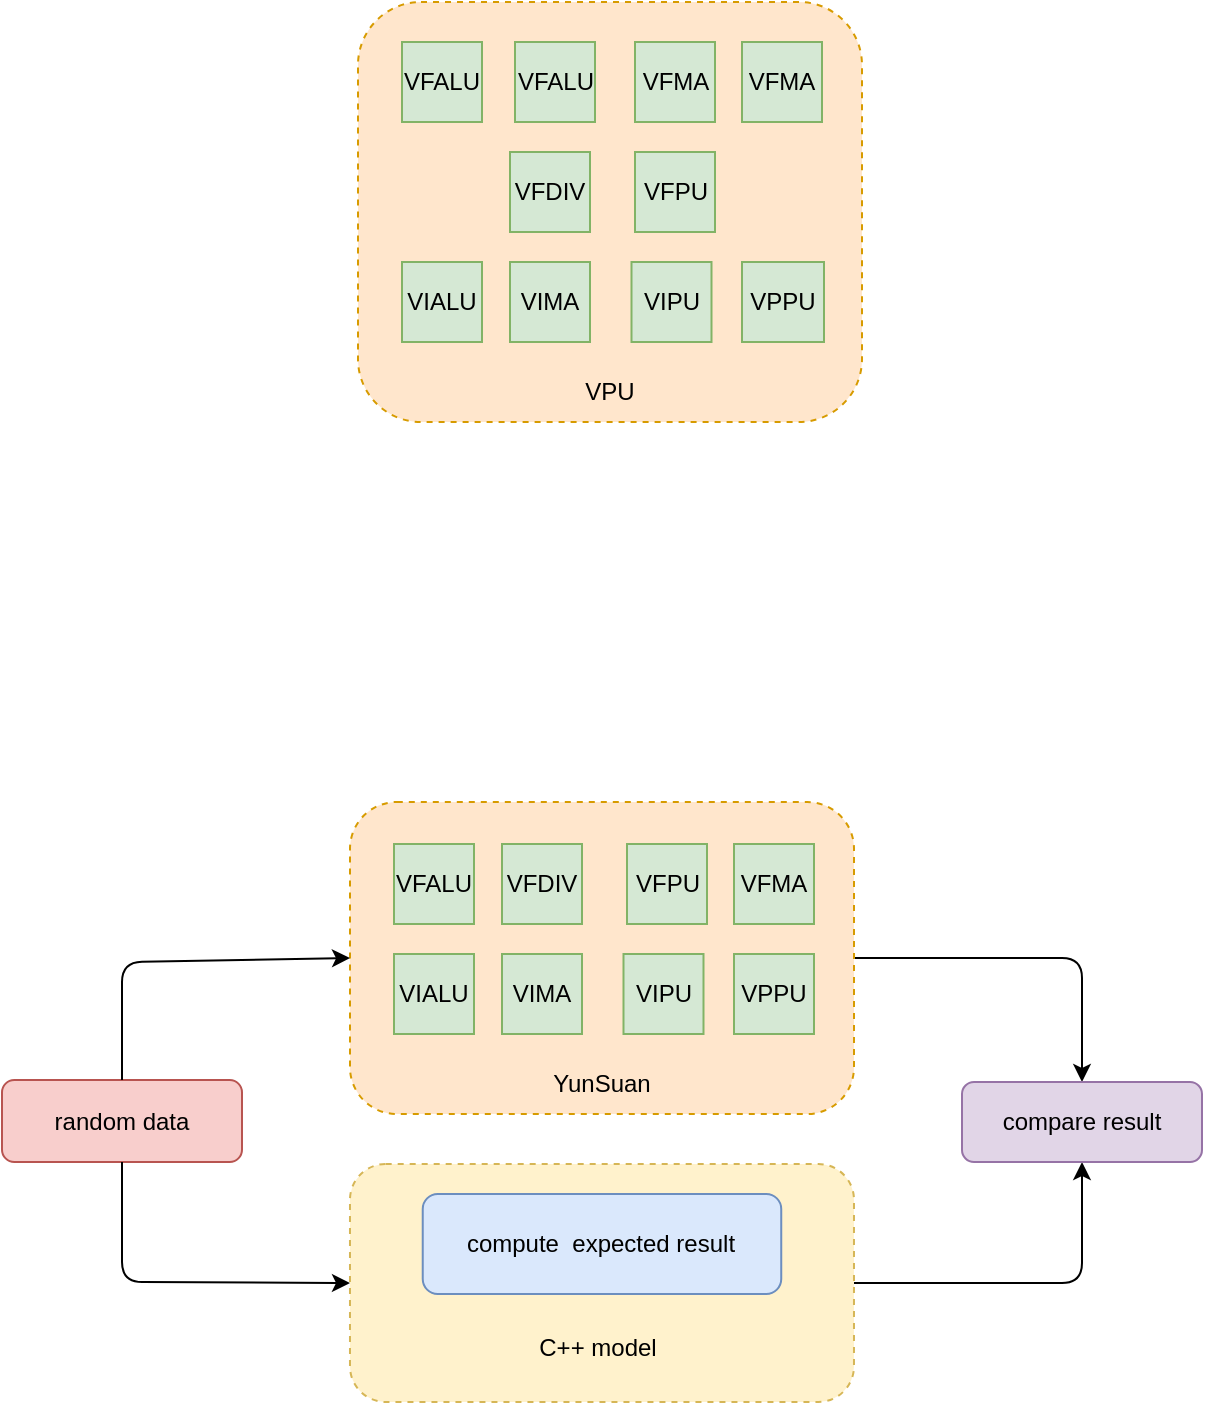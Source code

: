 <mxfile version="21.6.8" type="github">
  <diagram name="第 1 页" id="Oki1IA0zw3A5-vE7QpgQ">
    <mxGraphModel dx="365" dy="-219" grid="0" gridSize="10" guides="1" tooltips="1" connect="1" arrows="1" fold="1" page="0" pageScale="1" pageWidth="827" pageHeight="1169" math="0" shadow="0">
      <root>
        <mxCell id="0" />
        <mxCell id="1" parent="0" />
        <mxCell id="VAKV18nR_7jjT1aeklaL-22" style="edgeStyle=orthogonalEdgeStyle;rounded=1;orthogonalLoop=1;jettySize=auto;html=1;exitX=1;exitY=0.5;exitDx=0;exitDy=0;entryX=0.5;entryY=1;entryDx=0;entryDy=0;" edge="1" parent="1" source="VAKV18nR_7jjT1aeklaL-18" target="VAKV18nR_7jjT1aeklaL-15">
          <mxGeometry relative="1" as="geometry" />
        </mxCell>
        <mxCell id="VAKV18nR_7jjT1aeklaL-18" value="" style="rounded=1;whiteSpace=wrap;html=1;dashed=1;fillColor=#fff2cc;strokeColor=#d6b656;" vertex="1" parent="1">
          <mxGeometry x="293.99" y="1081" width="252" height="119" as="geometry" />
        </mxCell>
        <mxCell id="br5jwE6Wy5O4HMgTYWSF-1" value="" style="rounded=1;whiteSpace=wrap;html=1;dashed=1;fillColor=#ffe6cc;strokeColor=#d79b00;" parent="1" vertex="1">
          <mxGeometry x="298" y="500" width="252" height="210" as="geometry" />
        </mxCell>
        <mxCell id="br5jwE6Wy5O4HMgTYWSF-2" value="VIMA" style="rounded=0;whiteSpace=wrap;html=1;fillColor=#d5e8d4;strokeColor=#82b366;" parent="1" vertex="1">
          <mxGeometry x="374" y="630" width="40" height="40" as="geometry" />
        </mxCell>
        <mxCell id="br5jwE6Wy5O4HMgTYWSF-3" value="VFMA" style="rounded=0;whiteSpace=wrap;html=1;fillColor=#d5e8d4;strokeColor=#82b366;" parent="1" vertex="1">
          <mxGeometry x="436.5" y="520" width="40" height="40" as="geometry" />
        </mxCell>
        <mxCell id="br5jwE6Wy5O4HMgTYWSF-4" value="VPU" style="text;html=1;strokeColor=none;fillColor=none;align=center;verticalAlign=middle;whiteSpace=wrap;rounded=0;" parent="1" vertex="1">
          <mxGeometry x="394" y="680" width="60" height="30" as="geometry" />
        </mxCell>
        <mxCell id="br5jwE6Wy5O4HMgTYWSF-5" value="VFALU" style="rounded=0;whiteSpace=wrap;html=1;fillColor=#d5e8d4;strokeColor=#82b366;" parent="1" vertex="1">
          <mxGeometry x="320" y="520" width="40" height="40" as="geometry" />
        </mxCell>
        <mxCell id="br5jwE6Wy5O4HMgTYWSF-6" value="VFMA" style="rounded=0;whiteSpace=wrap;html=1;fillColor=#d5e8d4;strokeColor=#82b366;" parent="1" vertex="1">
          <mxGeometry x="490" y="520" width="40" height="40" as="geometry" />
        </mxCell>
        <mxCell id="br5jwE6Wy5O4HMgTYWSF-7" value="VFDIV" style="rounded=0;whiteSpace=wrap;html=1;fillColor=#d5e8d4;strokeColor=#82b366;" parent="1" vertex="1">
          <mxGeometry x="374" y="575" width="40" height="40" as="geometry" />
        </mxCell>
        <mxCell id="br5jwE6Wy5O4HMgTYWSF-8" value="VPPU" style="rounded=0;whiteSpace=wrap;html=1;fillColor=#d5e8d4;strokeColor=#82b366;" parent="1" vertex="1">
          <mxGeometry x="490" y="630" width="41" height="40" as="geometry" />
        </mxCell>
        <mxCell id="br5jwE6Wy5O4HMgTYWSF-9" value="VIPU" style="rounded=0;whiteSpace=wrap;html=1;fillColor=#d5e8d4;strokeColor=#82b366;" parent="1" vertex="1">
          <mxGeometry x="434.75" y="630" width="40" height="40" as="geometry" />
        </mxCell>
        <mxCell id="br5jwE6Wy5O4HMgTYWSF-10" value="VFALU" style="rounded=0;whiteSpace=wrap;html=1;fillColor=#d5e8d4;strokeColor=#82b366;" parent="1" vertex="1">
          <mxGeometry x="376.5" y="520" width="40" height="40" as="geometry" />
        </mxCell>
        <mxCell id="br5jwE6Wy5O4HMgTYWSF-11" value="VIALU" style="rounded=0;whiteSpace=wrap;html=1;fillColor=#d5e8d4;strokeColor=#82b366;" parent="1" vertex="1">
          <mxGeometry x="320" y="630" width="40" height="40" as="geometry" />
        </mxCell>
        <mxCell id="br5jwE6Wy5O4HMgTYWSF-15" value="VFPU" style="rounded=0;whiteSpace=wrap;html=1;fillColor=#d5e8d4;strokeColor=#82b366;" parent="1" vertex="1">
          <mxGeometry x="436.5" y="575" width="40" height="40" as="geometry" />
        </mxCell>
        <mxCell id="VAKV18nR_7jjT1aeklaL-23" style="edgeStyle=orthogonalEdgeStyle;rounded=1;orthogonalLoop=1;jettySize=auto;html=1;exitX=1;exitY=0.5;exitDx=0;exitDy=0;entryX=0.5;entryY=0;entryDx=0;entryDy=0;" edge="1" parent="1" source="VAKV18nR_7jjT1aeklaL-1" target="VAKV18nR_7jjT1aeklaL-15">
          <mxGeometry relative="1" as="geometry" />
        </mxCell>
        <mxCell id="VAKV18nR_7jjT1aeklaL-1" value="" style="rounded=1;whiteSpace=wrap;html=1;dashed=1;fillColor=#ffe6cc;strokeColor=#d79b00;" vertex="1" parent="1">
          <mxGeometry x="294" y="900" width="252" height="156" as="geometry" />
        </mxCell>
        <mxCell id="VAKV18nR_7jjT1aeklaL-2" value="VIMA" style="rounded=0;whiteSpace=wrap;html=1;fillColor=#d5e8d4;strokeColor=#82b366;" vertex="1" parent="1">
          <mxGeometry x="370" y="976" width="40" height="40" as="geometry" />
        </mxCell>
        <mxCell id="VAKV18nR_7jjT1aeklaL-4" value="YunSuan" style="text;html=1;strokeColor=none;fillColor=none;align=center;verticalAlign=middle;whiteSpace=wrap;rounded=0;" vertex="1" parent="1">
          <mxGeometry x="390" y="1026" width="60" height="30" as="geometry" />
        </mxCell>
        <mxCell id="VAKV18nR_7jjT1aeklaL-5" value="VFALU" style="rounded=0;whiteSpace=wrap;html=1;fillColor=#d5e8d4;strokeColor=#82b366;" vertex="1" parent="1">
          <mxGeometry x="316" y="921" width="40" height="40" as="geometry" />
        </mxCell>
        <mxCell id="VAKV18nR_7jjT1aeklaL-6" value="VFMA" style="rounded=0;whiteSpace=wrap;html=1;fillColor=#d5e8d4;strokeColor=#82b366;" vertex="1" parent="1">
          <mxGeometry x="486" y="921" width="40" height="40" as="geometry" />
        </mxCell>
        <mxCell id="VAKV18nR_7jjT1aeklaL-7" value="VFDIV" style="rounded=0;whiteSpace=wrap;html=1;fillColor=#d5e8d4;strokeColor=#82b366;" vertex="1" parent="1">
          <mxGeometry x="370" y="921" width="40" height="40" as="geometry" />
        </mxCell>
        <mxCell id="VAKV18nR_7jjT1aeklaL-8" value="VPPU" style="rounded=0;whiteSpace=wrap;html=1;fillColor=#d5e8d4;strokeColor=#82b366;" vertex="1" parent="1">
          <mxGeometry x="486" y="976" width="40" height="40" as="geometry" />
        </mxCell>
        <mxCell id="VAKV18nR_7jjT1aeklaL-9" value="VIPU" style="rounded=0;whiteSpace=wrap;html=1;fillColor=#d5e8d4;strokeColor=#82b366;" vertex="1" parent="1">
          <mxGeometry x="430.75" y="976" width="40" height="40" as="geometry" />
        </mxCell>
        <mxCell id="VAKV18nR_7jjT1aeklaL-11" value="VIALU" style="rounded=0;whiteSpace=wrap;html=1;fillColor=#d5e8d4;strokeColor=#82b366;" vertex="1" parent="1">
          <mxGeometry x="316" y="976" width="40" height="40" as="geometry" />
        </mxCell>
        <mxCell id="VAKV18nR_7jjT1aeklaL-12" value="VFPU" style="rounded=0;whiteSpace=wrap;html=1;fillColor=#d5e8d4;strokeColor=#82b366;" vertex="1" parent="1">
          <mxGeometry x="432.5" y="921" width="40" height="40" as="geometry" />
        </mxCell>
        <mxCell id="VAKV18nR_7jjT1aeklaL-13" value="random data" style="rounded=1;whiteSpace=wrap;html=1;fillColor=#f8cecc;strokeColor=#b85450;" vertex="1" parent="1">
          <mxGeometry x="120" y="1039" width="120" height="41" as="geometry" />
        </mxCell>
        <mxCell id="VAKV18nR_7jjT1aeklaL-14" value="compute &amp;nbsp;expected result" style="rounded=1;whiteSpace=wrap;html=1;fillColor=#dae8fc;strokeColor=#6c8ebf;" vertex="1" parent="1">
          <mxGeometry x="330.37" y="1096" width="179.25" height="50" as="geometry" />
        </mxCell>
        <mxCell id="VAKV18nR_7jjT1aeklaL-15" value="compare result" style="rounded=1;whiteSpace=wrap;html=1;fillColor=#e1d5e7;strokeColor=#9673a6;" vertex="1" parent="1">
          <mxGeometry x="600" y="1040" width="120" height="40" as="geometry" />
        </mxCell>
        <mxCell id="VAKV18nR_7jjT1aeklaL-19" value="C++ model" style="text;html=1;strokeColor=none;fillColor=none;align=center;verticalAlign=middle;whiteSpace=wrap;rounded=0;" vertex="1" parent="1">
          <mxGeometry x="384" y="1158" width="68" height="30" as="geometry" />
        </mxCell>
        <mxCell id="VAKV18nR_7jjT1aeklaL-20" value="" style="endArrow=classic;html=1;rounded=1;exitX=0.5;exitY=0;exitDx=0;exitDy=0;entryX=0;entryY=0.5;entryDx=0;entryDy=0;" edge="1" parent="1" source="VAKV18nR_7jjT1aeklaL-13" target="VAKV18nR_7jjT1aeklaL-1">
          <mxGeometry width="50" height="50" relative="1" as="geometry">
            <mxPoint x="380" y="1160" as="sourcePoint" />
            <mxPoint x="430" y="1110" as="targetPoint" />
            <Array as="points">
              <mxPoint x="180" y="980" />
            </Array>
          </mxGeometry>
        </mxCell>
        <mxCell id="VAKV18nR_7jjT1aeklaL-21" value="" style="endArrow=classic;html=1;rounded=1;exitX=0.5;exitY=1;exitDx=0;exitDy=0;entryX=0;entryY=0.5;entryDx=0;entryDy=0;" edge="1" parent="1" source="VAKV18nR_7jjT1aeklaL-13" target="VAKV18nR_7jjT1aeklaL-18">
          <mxGeometry width="50" height="50" relative="1" as="geometry">
            <mxPoint x="380" y="1160" as="sourcePoint" />
            <mxPoint x="430" y="1110" as="targetPoint" />
            <Array as="points">
              <mxPoint x="180" y="1140" />
            </Array>
          </mxGeometry>
        </mxCell>
      </root>
    </mxGraphModel>
  </diagram>
</mxfile>
